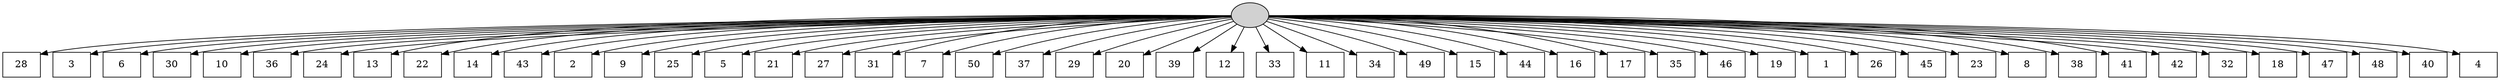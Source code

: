 digraph G {
0[style=filled, fillcolor=grey82, label=""];
1[shape=box,style=filled, fillcolor=white,label="28\n"];
2[shape=box,style=filled, fillcolor=white,label="3\n"];
3[shape=box,style=filled, fillcolor=white,label="6\n"];
4[shape=box,style=filled, fillcolor=white,label="30\n"];
5[shape=box,style=filled, fillcolor=white,label="10\n"];
6[shape=box,style=filled, fillcolor=white,label="36\n"];
7[shape=box,style=filled, fillcolor=white,label="24\n"];
8[shape=box,style=filled, fillcolor=white,label="13\n"];
9[shape=box,style=filled, fillcolor=white,label="22\n"];
10[shape=box,style=filled, fillcolor=white,label="14\n"];
11[shape=box,style=filled, fillcolor=white,label="43\n"];
12[shape=box,style=filled, fillcolor=white,label="2\n"];
13[shape=box,style=filled, fillcolor=white,label="9\n"];
14[shape=box,style=filled, fillcolor=white,label="25\n"];
15[shape=box,style=filled, fillcolor=white,label="5\n"];
16[shape=box,style=filled, fillcolor=white,label="21\n"];
17[shape=box,style=filled, fillcolor=white,label="27\n"];
18[shape=box,style=filled, fillcolor=white,label="31\n"];
19[shape=box,style=filled, fillcolor=white,label="7\n"];
20[shape=box,style=filled, fillcolor=white,label="50\n"];
21[shape=box,style=filled, fillcolor=white,label="37\n"];
22[shape=box,style=filled, fillcolor=white,label="29\n"];
23[shape=box,style=filled, fillcolor=white,label="20\n"];
24[shape=box,style=filled, fillcolor=white,label="39\n"];
25[shape=box,style=filled, fillcolor=white,label="12\n"];
26[shape=box,style=filled, fillcolor=white,label="33\n"];
27[shape=box,style=filled, fillcolor=white,label="11\n"];
28[shape=box,style=filled, fillcolor=white,label="34\n"];
29[shape=box,style=filled, fillcolor=white,label="49\n"];
30[shape=box,style=filled, fillcolor=white,label="15\n"];
31[shape=box,style=filled, fillcolor=white,label="44\n"];
32[shape=box,style=filled, fillcolor=white,label="16\n"];
33[shape=box,style=filled, fillcolor=white,label="17\n"];
34[shape=box,style=filled, fillcolor=white,label="35\n"];
35[shape=box,style=filled, fillcolor=white,label="46\n"];
36[shape=box,style=filled, fillcolor=white,label="19\n"];
37[shape=box,style=filled, fillcolor=white,label="1\n"];
38[shape=box,style=filled, fillcolor=white,label="26\n"];
39[shape=box,style=filled, fillcolor=white,label="45\n"];
40[shape=box,style=filled, fillcolor=white,label="23\n"];
41[shape=box,style=filled, fillcolor=white,label="8\n"];
42[shape=box,style=filled, fillcolor=white,label="38\n"];
43[shape=box,style=filled, fillcolor=white,label="41\n"];
44[shape=box,style=filled, fillcolor=white,label="42\n"];
45[shape=box,style=filled, fillcolor=white,label="32\n"];
46[shape=box,style=filled, fillcolor=white,label="18\n"];
47[shape=box,style=filled, fillcolor=white,label="47\n"];
48[shape=box,style=filled, fillcolor=white,label="48\n"];
49[shape=box,style=filled, fillcolor=white,label="40\n"];
50[shape=box,style=filled, fillcolor=white,label="4\n"];
0->1 ;
0->2 ;
0->3 ;
0->4 ;
0->5 ;
0->6 ;
0->7 ;
0->8 ;
0->9 ;
0->10 ;
0->11 ;
0->12 ;
0->13 ;
0->14 ;
0->15 ;
0->16 ;
0->17 ;
0->18 ;
0->19 ;
0->20 ;
0->21 ;
0->22 ;
0->23 ;
0->24 ;
0->25 ;
0->26 ;
0->27 ;
0->28 ;
0->29 ;
0->30 ;
0->31 ;
0->32 ;
0->33 ;
0->34 ;
0->35 ;
0->36 ;
0->37 ;
0->38 ;
0->39 ;
0->40 ;
0->41 ;
0->42 ;
0->43 ;
0->44 ;
0->45 ;
0->46 ;
0->47 ;
0->48 ;
0->49 ;
0->50 ;
}
